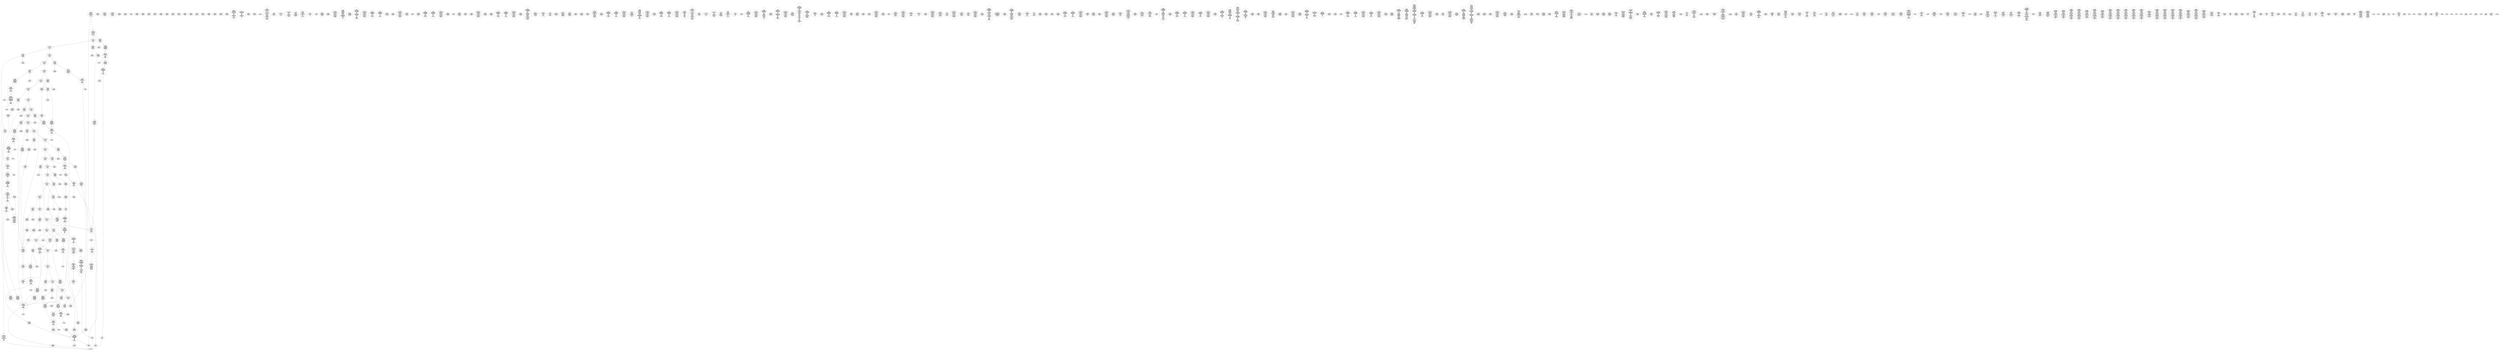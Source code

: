 /* Generated by GvGen v.1.0 (https://www.github.com/stricaud/gvgen) */

digraph G {
compound=true;
   node1 [label="[anywhere]"];
   node2 [label="# 0x0
PUSHX Data
PUSHX Data
MSTORE
PUSHX LogicData
CALLDATASIZE
LT
PUSHX Data
JUMPI
"];
   node3 [label="# 0xd
PUSHX Data
CALLDATALOAD
PUSHX BitData
SHR
PUSHX LogicData
EQ
PUSHX Data
JUMPI
"];
   node4 [label="# 0x1e
PUSHX LogicData
EQ
PUSHX Data
JUMPI
"];
   node5 [label="# 0x29
PUSHX LogicData
EQ
PUSHX Data
JUMPI
"];
   node6 [label="# 0x34
PUSHX LogicData
EQ
PUSHX Data
JUMPI
"];
   node7 [label="# 0x3f
PUSHX LogicData
EQ
PUSHX Data
JUMPI
"];
   node8 [label="# 0x4a
PUSHX LogicData
EQ
PUSHX Data
JUMPI
"];
   node9 [label="# 0x55
PUSHX LogicData
EQ
PUSHX Data
JUMPI
"];
   node10 [label="# 0x60
PUSHX LogicData
EQ
PUSHX Data
JUMPI
"];
   node11 [label="# 0x6b
PUSHX LogicData
EQ
PUSHX Data
JUMPI
"];
   node12 [label="# 0x76
PUSHX LogicData
EQ
PUSHX Data
JUMPI
"];
   node13 [label="# 0x81
PUSHX LogicData
EQ
PUSHX Data
JUMPI
"];
   node14 [label="# 0x8c
PUSHX LogicData
EQ
PUSHX Data
JUMPI
"];
   node15 [label="# 0x97
PUSHX LogicData
EQ
PUSHX Data
JUMPI
"];
   node16 [label="# 0xa2
PUSHX LogicData
EQ
PUSHX Data
JUMPI
"];
   node17 [label="# 0xad
PUSHX LogicData
EQ
PUSHX Data
JUMPI
"];
   node18 [label="# 0xb8
PUSHX LogicData
EQ
PUSHX Data
JUMPI
"];
   node19 [label="# 0xc3
PUSHX LogicData
EQ
PUSHX Data
JUMPI
"];
   node20 [label="# 0xce
PUSHX LogicData
EQ
PUSHX Data
JUMPI
"];
   node21 [label="# 0xd9
PUSHX LogicData
EQ
PUSHX Data
JUMPI
"];
   node22 [label="# 0xe4
PUSHX LogicData
EQ
PUSHX Data
JUMPI
"];
   node23 [label="# 0xef
PUSHX LogicData
EQ
PUSHX Data
JUMPI
"];
   node24 [label="# 0xfa
PUSHX LogicData
EQ
PUSHX Data
JUMPI
"];
   node25 [label="# 0x105
PUSHX LogicData
EQ
PUSHX Data
JUMPI
"];
   node26 [label="# 0x110
PUSHX LogicData
EQ
PUSHX Data
JUMPI
"];
   node27 [label="# 0x11b
PUSHX LogicData
EQ
PUSHX Data
JUMPI
"];
   node28 [label="# 0x126
PUSHX LogicData
EQ
PUSHX Data
JUMPI
"];
   node29 [label="# 0x131
PUSHX LogicData
EQ
PUSHX Data
JUMPI
"];
   node30 [label="# 0x13c
PUSHX LogicData
EQ
PUSHX Data
JUMPI
"];
   node31 [label="# 0x147
PUSHX LogicData
EQ
PUSHX Data
JUMPI
"];
   node32 [label="# 0x152
JUMPDEST
PUSHX Data
REVERT
"];
   node33 [label="# 0x157
JUMPDEST
CALLVALUE
ISZERO
PUSHX Data
JUMPI
"];
   node34 [label="# 0x15f
PUSHX Data
REVERT
"];
   node35 [label="# 0x163
JUMPDEST
PUSHX Data
PUSHX Data
CALLDATASIZE
PUSHX Data
PUSHX Data
JUMP
"];
   node36 [label="# 0x172
JUMPDEST
PUSHX Data
JUMP
"];
   node37 [label="# 0x177
JUMPDEST
PUSHX MemData
MLOAD
PUSHX Data
PUSHX Data
JUMP
"];
   node38 [label="# 0x184
JUMPDEST
PUSHX MemData
MLOAD
SUB
RETURN
"];
   node39 [label="# 0x18d
JUMPDEST
CALLVALUE
ISZERO
PUSHX Data
JUMPI
"];
   node40 [label="# 0x195
PUSHX Data
REVERT
"];
   node41 [label="# 0x199
JUMPDEST
PUSHX Data
PUSHX Data
JUMP
"];
   node42 [label="# 0x1a2
JUMPDEST
PUSHX MemData
MLOAD
PUSHX Data
PUSHX Data
JUMP
"];
   node43 [label="# 0x1af
JUMPDEST
CALLVALUE
ISZERO
PUSHX Data
JUMPI
"];
   node44 [label="# 0x1b7
PUSHX Data
REVERT
"];
   node45 [label="# 0x1bb
JUMPDEST
PUSHX Data
PUSHX Data
CALLDATASIZE
PUSHX Data
PUSHX Data
JUMP
"];
   node46 [label="# 0x1ca
JUMPDEST
PUSHX Data
JUMP
"];
   node47 [label="# 0x1cf
JUMPDEST
PUSHX MemData
MLOAD
PUSHX Data
PUSHX Data
JUMP
"];
   node48 [label="# 0x1dc
JUMPDEST
CALLVALUE
ISZERO
PUSHX Data
JUMPI
"];
   node49 [label="# 0x1e4
PUSHX Data
REVERT
"];
   node50 [label="# 0x1e8
JUMPDEST
PUSHX Data
PUSHX Data
CALLDATASIZE
PUSHX Data
PUSHX Data
JUMP
"];
   node51 [label="# 0x1f7
JUMPDEST
PUSHX Data
JUMP
"];
   node52 [label="# 0x1fc
JUMPDEST
STOP
"];
   node53 [label="# 0x1fe
JUMPDEST
CALLVALUE
ISZERO
PUSHX Data
JUMPI
"];
   node54 [label="# 0x206
PUSHX Data
REVERT
"];
   node55 [label="# 0x20a
JUMPDEST
PUSHX Data
PUSHX Data
CALLDATASIZE
PUSHX Data
PUSHX Data
JUMP
"];
   node56 [label="# 0x219
JUMPDEST
PUSHX Data
JUMP
"];
   node57 [label="# 0x21e
JUMPDEST
CALLVALUE
ISZERO
PUSHX Data
JUMPI
"];
   node58 [label="# 0x226
PUSHX Data
REVERT
"];
   node59 [label="# 0x22a
JUMPDEST
PUSHX Data
PUSHX Data
JUMP
"];
   node60 [label="# 0x233
JUMPDEST
PUSHX MemData
MLOAD
PUSHX Data
PUSHX Data
JUMP
"];
   node61 [label="# 0x240
JUMPDEST
CALLVALUE
ISZERO
PUSHX Data
JUMPI
"];
   node62 [label="# 0x248
PUSHX Data
REVERT
"];
   node63 [label="# 0x24c
JUMPDEST
PUSHX Data
PUSHX Data
CALLDATASIZE
PUSHX Data
PUSHX Data
JUMP
"];
   node64 [label="# 0x25b
JUMPDEST
PUSHX Data
JUMP
"];
   node65 [label="# 0x260
JUMPDEST
CALLVALUE
ISZERO
PUSHX Data
JUMPI
"];
   node66 [label="# 0x268
PUSHX Data
REVERT
"];
   node67 [label="# 0x26c
JUMPDEST
PUSHX Data
PUSHX Data
JUMP
"];
   node68 [label="# 0x275
JUMPDEST
CALLVALUE
ISZERO
PUSHX Data
JUMPI
"];
   node69 [label="# 0x27d
PUSHX Data
REVERT
"];
   node70 [label="# 0x281
JUMPDEST
PUSHX Data
PUSHX Data
CALLDATASIZE
PUSHX Data
PUSHX Data
JUMP
"];
   node71 [label="# 0x290
JUMPDEST
PUSHX Data
JUMP
"];
   node72 [label="# 0x295
JUMPDEST
CALLVALUE
ISZERO
PUSHX Data
JUMPI
"];
   node73 [label="# 0x29d
PUSHX Data
REVERT
"];
   node74 [label="# 0x2a1
JUMPDEST
PUSHX Data
PUSHX Data
CALLDATASIZE
PUSHX Data
PUSHX Data
JUMP
"];
   node75 [label="# 0x2b0
JUMPDEST
PUSHX Data
JUMP
"];
   node76 [label="# 0x2b5
JUMPDEST
CALLVALUE
ISZERO
PUSHX Data
JUMPI
"];
   node77 [label="# 0x2bd
PUSHX Data
REVERT
"];
   node78 [label="# 0x2c1
JUMPDEST
PUSHX Data
PUSHX Data
CALLDATASIZE
PUSHX Data
PUSHX Data
JUMP
"];
   node79 [label="# 0x2d0
JUMPDEST
PUSHX Data
JUMP
"];
   node80 [label="# 0x2d5
JUMPDEST
CALLVALUE
ISZERO
PUSHX Data
JUMPI
"];
   node81 [label="# 0x2dd
PUSHX Data
REVERT
"];
   node82 [label="# 0x2e1
JUMPDEST
PUSHX Data
PUSHX Data
CALLDATASIZE
PUSHX Data
PUSHX Data
JUMP
"];
   node83 [label="# 0x2f0
JUMPDEST
PUSHX Data
JUMP
"];
   node84 [label="# 0x2f5
JUMPDEST
CALLVALUE
ISZERO
PUSHX Data
JUMPI
"];
   node85 [label="# 0x2fd
PUSHX Data
REVERT
"];
   node86 [label="# 0x301
JUMPDEST
PUSHX Data
PUSHX Data
JUMP
"];
   node87 [label="# 0x30a
JUMPDEST
CALLVALUE
ISZERO
PUSHX Data
JUMPI
"];
   node88 [label="# 0x312
PUSHX Data
REVERT
"];
   node89 [label="# 0x316
JUMPDEST
PUSHX Data
PUSHX Data
CALLDATASIZE
PUSHX Data
PUSHX Data
JUMP
"];
   node90 [label="# 0x325
JUMPDEST
PUSHX Data
JUMP
"];
   node91 [label="# 0x32a
JUMPDEST
CALLVALUE
ISZERO
PUSHX Data
JUMPI
"];
   node92 [label="# 0x332
PUSHX Data
REVERT
"];
   node93 [label="# 0x336
JUMPDEST
PUSHX Data
PUSHX Data
JUMP
"];
   node94 [label="# 0x33f
JUMPDEST
CALLVALUE
ISZERO
PUSHX Data
JUMPI
"];
   node95 [label="# 0x347
PUSHX Data
REVERT
"];
   node96 [label="# 0x34b
JUMPDEST
PUSHX Data
PUSHX Data
CALLDATASIZE
PUSHX Data
PUSHX Data
JUMP
"];
   node97 [label="# 0x35a
JUMPDEST
PUSHX Data
JUMP
"];
   node98 [label="# 0x35f
JUMPDEST
CALLVALUE
ISZERO
PUSHX Data
JUMPI
"];
   node99 [label="# 0x367
PUSHX Data
REVERT
"];
   node100 [label="# 0x36b
JUMPDEST
PUSHX Data
PUSHX Data
JUMP
"];
   node101 [label="# 0x374
JUMPDEST
CALLVALUE
ISZERO
PUSHX Data
JUMPI
"];
   node102 [label="# 0x37c
PUSHX Data
REVERT
"];
   node103 [label="# 0x380
JUMPDEST
PUSHX Data
PUSHX Data
JUMP
"];
   node104 [label="# 0x389
JUMPDEST
CALLVALUE
ISZERO
PUSHX Data
JUMPI
"];
   node105 [label="# 0x391
PUSHX Data
REVERT
"];
   node106 [label="# 0x395
JUMPDEST
PUSHX Data
PUSHX Data
JUMP
"];
   node107 [label="# 0x39e
JUMPDEST
CALLVALUE
ISZERO
PUSHX Data
JUMPI
"];
   node108 [label="# 0x3a6
PUSHX Data
REVERT
"];
   node109 [label="# 0x3aa
JUMPDEST
PUSHX Data
PUSHX Data
JUMP
"];
   node110 [label="# 0x3b3
JUMPDEST
CALLVALUE
ISZERO
PUSHX Data
JUMPI
"];
   node111 [label="# 0x3bb
PUSHX Data
REVERT
"];
   node112 [label="# 0x3bf
JUMPDEST
PUSHX Data
PUSHX Data
JUMP
"];
   node113 [label="# 0x3c8
JUMPDEST
CALLVALUE
ISZERO
PUSHX Data
JUMPI
"];
   node114 [label="# 0x3d0
PUSHX Data
REVERT
"];
   node115 [label="# 0x3d4
JUMPDEST
PUSHX Data
PUSHX Data
CALLDATASIZE
PUSHX Data
PUSHX Data
JUMP
"];
   node116 [label="# 0x3e3
JUMPDEST
PUSHX Data
JUMP
"];
   node117 [label="# 0x3e8
JUMPDEST
CALLVALUE
ISZERO
PUSHX Data
JUMPI
"];
   node118 [label="# 0x3f0
PUSHX Data
REVERT
"];
   node119 [label="# 0x3f4
JUMPDEST
PUSHX Data
PUSHX Data
CALLDATASIZE
PUSHX Data
PUSHX Data
JUMP
"];
   node120 [label="# 0x403
JUMPDEST
PUSHX Data
JUMP
"];
   node121 [label="# 0x408
JUMPDEST
CALLVALUE
ISZERO
PUSHX Data
JUMPI
"];
   node122 [label="# 0x410
PUSHX Data
REVERT
"];
   node123 [label="# 0x414
JUMPDEST
PUSHX Data
PUSHX Data
CALLDATASIZE
PUSHX Data
PUSHX Data
JUMP
"];
   node124 [label="# 0x423
JUMPDEST
PUSHX Data
JUMP
"];
   node125 [label="# 0x428
JUMPDEST
PUSHX Data
PUSHX Data
CALLDATASIZE
PUSHX Data
PUSHX Data
JUMP
"];
   node126 [label="# 0x436
JUMPDEST
PUSHX Data
JUMP
"];
   node127 [label="# 0x43b
JUMPDEST
CALLVALUE
ISZERO
PUSHX Data
JUMPI
"];
   node128 [label="# 0x443
PUSHX Data
REVERT
"];
   node129 [label="# 0x447
JUMPDEST
PUSHX Data
PUSHX Data
CALLDATASIZE
PUSHX Data
PUSHX Data
JUMP
"];
   node130 [label="# 0x456
JUMPDEST
PUSHX Data
JUMP
"];
   node131 [label="# 0x45b
JUMPDEST
CALLVALUE
ISZERO
PUSHX Data
JUMPI
"];
   node132 [label="# 0x463
PUSHX Data
REVERT
"];
   node133 [label="# 0x467
JUMPDEST
PUSHX Data
PUSHX Data
CALLDATASIZE
PUSHX Data
PUSHX Data
JUMP
"];
   node134 [label="# 0x476
JUMPDEST
PUSHX Data
JUMP
"];
   node135 [label="# 0x47b
JUMPDEST
CALLVALUE
ISZERO
PUSHX Data
JUMPI
"];
   node136 [label="# 0x483
PUSHX Data
REVERT
"];
   node137 [label="# 0x487
JUMPDEST
PUSHX Data
PUSHX Data
CALLDATASIZE
PUSHX Data
PUSHX Data
JUMP
"];
   node138 [label="# 0x496
JUMPDEST
PUSHX Data
JUMP
"];
   node139 [label="# 0x49b
JUMPDEST
CALLVALUE
ISZERO
PUSHX Data
JUMPI
"];
   node140 [label="# 0x4a3
PUSHX Data
REVERT
"];
   node141 [label="# 0x4a7
JUMPDEST
PUSHX Data
PUSHX Data
CALLDATASIZE
PUSHX Data
PUSHX Data
JUMP
"];
   node142 [label="# 0x4b6
JUMPDEST
PUSHX Data
JUMP
"];
   node143 [label="# 0x4bb
JUMPDEST
PUSHX Data
PUSHX ArithData
PUSHX BitData
PUSHX BitData
SHL
SUB
NOT
AND
PUSHX BitData
PUSHX BitData
SHL
EQ
PUSHX Data
JUMPI
"];
   node144 [label="# 0x4d7
PUSHX ArithData
PUSHX BitData
PUSHX BitData
SHL
SUB
NOT
AND
PUSHX BitData
PUSHX BitData
SHL
EQ
"];
   node145 [label="# 0x4ec
JUMPDEST
PUSHX Data
JUMPI
"];
   node146 [label="# 0x4f2
PUSHX Data
PUSHX Data
JUMP
"];
   node147 [label="# 0x4fb
JUMPDEST
"];
   node148 [label="# 0x4fe
JUMPDEST
JUMP
"];
   node149 [label="# 0x503
JUMPDEST
PUSHX Data
PUSHX StorData
SLOAD
PUSHX Data
PUSHX Data
JUMP
"];
   node150 [label="# 0x512
JUMPDEST
PUSHX ArithData
ADD
PUSHX ArithData
DIV
MUL
PUSHX ArithData
ADD
PUSHX MemData
MLOAD
ADD
PUSHX Data
MSTORE
MSTORE
PUSHX ArithData
ADD
SLOAD
PUSHX Data
PUSHX Data
JUMP
"];
   node151 [label="# 0x53e
JUMPDEST
ISZERO
PUSHX Data
JUMPI
"];
   node152 [label="# 0x545
PUSHX LogicData
LT
PUSHX Data
JUMPI
"];
   node153 [label="# 0x54d
PUSHX ArithData
SLOAD
DIV
MUL
MSTORE
PUSHX ArithData
ADD
PUSHX Data
JUMP
"];
   node154 [label="# 0x560
JUMPDEST
ADD
PUSHX Data
MSTORE
PUSHX Data
PUSHX Data
SHA3
"];
   node155 [label="# 0x56e
JUMPDEST
SLOAD
MSTORE
PUSHX ArithData
ADD
PUSHX ArithData
ADD
GT
PUSHX Data
JUMPI
"];
   node156 [label="# 0x582
SUB
PUSHX BitData
AND
ADD
"];
   node157 [label="# 0x58b
JUMPDEST
JUMP
"];
   node158 [label="# 0x595
JUMPDEST
PUSHX Data
PUSHX Data
PUSHX Data
JUMP
"];
   node159 [label="# 0x5a0
JUMPDEST
PUSHX Data
JUMPI
"];
   node160 [label="# 0x5a5
PUSHX MemData
MLOAD
PUSHX BitData
PUSHX BitData
SHL
MSTORE
PUSHX ArithData
ADD
PUSHX Data
PUSHX Data
JUMP
"];
   node161 [label="# 0x5bc
JUMPDEST
PUSHX MemData
MLOAD
SUB
REVERT
"];
   node162 [label="# 0x5c5
JUMPDEST
PUSHX Data
MSTORE
PUSHX Data
PUSHX Data
MSTORE
PUSHX Data
SHA3
SLOAD
PUSHX ArithData
PUSHX BitData
PUSHX BitData
SHL
SUB
AND
JUMP
"];
   node163 [label="# 0x5e1
JUMPDEST
PUSHX Data
PUSHX Data
PUSHX Data
JUMP
"];
   node164 [label="# 0x5ec
JUMPDEST
PUSHX ArithData
PUSHX BitData
PUSHX BitData
SHL
SUB
AND
PUSHX ArithData
PUSHX BitData
PUSHX BitData
SHL
SUB
AND
EQ
ISZERO
PUSHX Data
JUMPI
"];
   node165 [label="# 0x609
PUSHX MemData
MLOAD
PUSHX BitData
PUSHX BitData
SHL
MSTORE
PUSHX ArithData
ADD
PUSHX Data
PUSHX Data
JUMP
"];
   node166 [label="# 0x620
JUMPDEST
PUSHX ArithData
PUSHX BitData
PUSHX BitData
SHL
SUB
AND
PUSHX Data
PUSHX Data
JUMP
"];
   node167 [label="# 0x632
JUMPDEST
PUSHX ArithData
PUSHX BitData
PUSHX BitData
SHL
SUB
AND
EQ
PUSHX Data
JUMPI
"];
   node168 [label="# 0x642
PUSHX Data
PUSHX Data
PUSHX Data
JUMP
"];
   node169 [label="# 0x64e
JUMPDEST
PUSHX Data
JUMPI
"];
   node170 [label="# 0x653
PUSHX MemData
MLOAD
PUSHX BitData
PUSHX BitData
SHL
MSTORE
PUSHX ArithData
ADD
PUSHX Data
PUSHX Data
JUMP
"];
   node171 [label="# 0x66a
JUMPDEST
PUSHX Data
PUSHX Data
JUMP
"];
   node172 [label="# 0x674
JUMPDEST
JUMP
"];
   node173 [label="# 0x679
JUMPDEST
PUSHX Data
PUSHX Data
JUMP
"];
   node174 [label="# 0x681
JUMPDEST
PUSHX ArithData
PUSHX BitData
PUSHX BitData
SHL
SUB
AND
PUSHX Data
PUSHX Data
JUMP
"];
   node175 [label="# 0x692
JUMPDEST
PUSHX ArithData
PUSHX BitData
PUSHX BitData
SHL
SUB
AND
EQ
PUSHX Data
JUMPI
"];
   node176 [label="# 0x6a1
PUSHX MemData
MLOAD
PUSHX BitData
PUSHX BitData
SHL
MSTORE
PUSHX ArithData
ADD
PUSHX Data
PUSHX Data
JUMP
"];
   node177 [label="# 0x6b8
JUMPDEST
PUSHX Data
PUSHX Data
JUMP
"];
   node178 [label="# 0x6c2
JUMPDEST
JUMP
"];
   node179 [label="# 0x6c6
JUMPDEST
PUSHX StorData
SLOAD
JUMP
"];
   node180 [label="# 0x6cc
JUMPDEST
PUSHX Data
PUSHX Data
PUSHX Data
JUMP
"];
   node181 [label="# 0x6d7
JUMPDEST
PUSHX Data
JUMP
"];
   node182 [label="# 0x6dd
JUMPDEST
PUSHX Data
JUMPI
"];
   node183 [label="# 0x6e2
PUSHX MemData
MLOAD
PUSHX BitData
PUSHX BitData
SHL
MSTORE
PUSHX ArithData
ADD
PUSHX Data
PUSHX Data
JUMP
"];
   node184 [label="# 0x6f9
JUMPDEST
PUSHX Data
PUSHX Data
JUMP
"];
   node185 [label="# 0x704
JUMPDEST
PUSHX StorData
SLOAD
JUMP
"];
   node186 [label="# 0x70a
JUMPDEST
PUSHX Data
PUSHX Data
JUMP
"];
   node187 [label="# 0x712
JUMPDEST
PUSHX ArithData
PUSHX BitData
PUSHX BitData
SHL
SUB
AND
PUSHX Data
PUSHX Data
JUMP
"];
   node188 [label="# 0x723
JUMPDEST
PUSHX ArithData
PUSHX BitData
PUSHX BitData
SHL
SUB
AND
EQ
PUSHX Data
JUMPI
"];
   node189 [label="# 0x732
PUSHX MemData
MLOAD
PUSHX BitData
PUSHX BitData
SHL
MSTORE
PUSHX ArithData
ADD
PUSHX Data
PUSHX Data
JUMP
"];
   node190 [label="# 0x749
JUMPDEST
PUSHX Data
PUSHX Data
JUMP
"];
   node191 [label="# 0x751
JUMPDEST
PUSHX ArithData
PUSHX BitData
PUSHX BitData
SHL
SUB
AND
PUSHX MemData
MLOAD
PUSHX Data
PUSHX Data
CODECOPY
MLOAD
MSTORE
PUSHX StorData
SLOAD
PUSHX Data
PUSHX Data
PUSHX Data
JUMP
"];
   node192 [label="# 0x778
JUMPDEST
PUSHX MemData
MLOAD
PUSHX Data
PUSHX Data
JUMP
"];
   node193 [label="# 0x787
JUMPDEST
PUSHX MemData
MLOAD
SUB
LOGX
PUSHX Data
"];
   node194 [label="# 0x792
JUMPDEST
LT
ISZERO
PUSHX Data
JUMPI
"];
   node195 [label="# 0x79b
PUSHX Data
PUSHX Data
PUSHX Data
JUMP
"];
   node196 [label="# 0x7a5
JUMPDEST
PUSHX StorData
SLOAD
PUSHX Data
PUSHX Data
PUSHX Data
JUMP
"];
   node197 [label="# 0x7b5
JUMPDEST
SSTORE
PUSHX Data
PUSHX Data
PUSHX Data
JUMP
"];
   node198 [label="# 0x7c4
JUMPDEST
PUSHX Data
JUMP
"];
   node199 [label="# 0x7c9
JUMPDEST
PUSHX Data
PUSHX Data
JUMP
"];
   node200 [label="# 0x7d3
JUMPDEST
PUSHX Data
JUMP
"];
   node201 [label="# 0x7db
JUMPDEST
PUSHX Data
PUSHX MemData
MLOAD
PUSHX ArithData
ADD
PUSHX Data
MSTORE
PUSHX Data
MSTORE
PUSHX Data
JUMP
"];
   node202 [label="# 0x7f6
JUMPDEST
PUSHX Data
PUSHX Data
JUMP
"];
   node203 [label="# 0x7fe
JUMPDEST
PUSHX ArithData
PUSHX BitData
PUSHX BitData
SHL
SUB
AND
PUSHX Data
PUSHX Data
JUMP
"];
   node204 [label="# 0x80f
JUMPDEST
PUSHX ArithData
PUSHX BitData
PUSHX BitData
SHL
SUB
AND
EQ
PUSHX Data
JUMPI
"];
   node205 [label="# 0x81e
PUSHX MemData
MLOAD
PUSHX BitData
PUSHX BitData
SHL
MSTORE
PUSHX ArithData
ADD
PUSHX Data
PUSHX Data
JUMP
"];
   node206 [label="# 0x835
JUMPDEST
MLOAD
PUSHX Data
PUSHX Data
PUSHX ArithData
ADD
PUSHX Data
JUMP
"];
   node207 [label="# 0x848
JUMPDEST
PUSHX Data
MSTORE
PUSHX Data
PUSHX Data
MSTORE
PUSHX Data
SHA3
SLOAD
PUSHX ArithData
PUSHX BitData
PUSHX BitData
SHL
SUB
AND
PUSHX Data
JUMPI
"];
   node208 [label="# 0x866
PUSHX MemData
MLOAD
PUSHX BitData
PUSHX BitData
SHL
MSTORE
PUSHX ArithData
ADD
PUSHX Data
PUSHX Data
JUMP
"];
   node209 [label="# 0x87d
JUMPDEST
PUSHX StorData
SLOAD
JUMP
"];
   node210 [label="# 0x883
JUMPDEST
PUSHX Data
PUSHX Data
JUMP
"];
   node211 [label="# 0x88b
JUMPDEST
PUSHX ArithData
PUSHX BitData
PUSHX BitData
SHL
SUB
AND
PUSHX Data
PUSHX Data
JUMP
"];
   node212 [label="# 0x89c
JUMPDEST
PUSHX ArithData
PUSHX BitData
PUSHX BitData
SHL
SUB
AND
EQ
PUSHX Data
JUMPI
"];
   node213 [label="# 0x8ab
PUSHX MemData
MLOAD
PUSHX BitData
PUSHX BitData
SHL
MSTORE
PUSHX ArithData
ADD
PUSHX Data
PUSHX Data
JUMP
"];
   node214 [label="# 0x8c2
JUMPDEST
PUSHX StorData
SLOAD
PUSHX BitData
NOT
AND
ISZERO
ISZERO
OR
SSTORE
JUMP
"];
   node215 [label="# 0x8d5
JUMPDEST
PUSHX StorData
SLOAD
PUSHX Data
PUSHX Data
JUMP
"];
   node216 [label="# 0x8e2
JUMPDEST
PUSHX ArithData
ADD
PUSHX ArithData
DIV
MUL
PUSHX ArithData
ADD
PUSHX MemData
MLOAD
ADD
PUSHX Data
MSTORE
MSTORE
PUSHX ArithData
ADD
SLOAD
PUSHX Data
PUSHX Data
JUMP
"];
   node217 [label="# 0x90e
JUMPDEST
ISZERO
PUSHX Data
JUMPI
"];
   node218 [label="# 0x915
PUSHX LogicData
LT
PUSHX Data
JUMPI
"];
   node219 [label="# 0x91d
PUSHX ArithData
SLOAD
DIV
MUL
MSTORE
PUSHX ArithData
ADD
PUSHX Data
JUMP
"];
   node220 [label="# 0x930
JUMPDEST
ADD
PUSHX Data
MSTORE
PUSHX Data
PUSHX Data
SHA3
"];
   node221 [label="# 0x93e
JUMPDEST
SLOAD
MSTORE
PUSHX ArithData
ADD
PUSHX ArithData
ADD
GT
PUSHX Data
JUMPI
"];
   node222 [label="# 0x952
SUB
PUSHX BitData
AND
ADD
"];
   node223 [label="# 0x95b
JUMPDEST
JUMP
"];
   node224 [label="# 0x963
JUMPDEST
PUSHX Data
PUSHX ArithData
PUSHX BitData
PUSHX BitData
SHL
SUB
AND
PUSHX Data
JUMPI
"];
   node225 [label="# 0x974
PUSHX MemData
MLOAD
PUSHX BitData
PUSHX BitData
SHL
MSTORE
PUSHX ArithData
ADD
PUSHX Data
PUSHX Data
JUMP
"];
   node226 [label="# 0x98b
JUMPDEST
PUSHX ArithData
PUSHX BitData
PUSHX BitData
SHL
SUB
AND
PUSHX Data
MSTORE
PUSHX Data
PUSHX Data
MSTORE
PUSHX Data
SHA3
SLOAD
JUMP
"];
   node227 [label="# 0x9a7
JUMPDEST
PUSHX Data
PUSHX Data
JUMP
"];
   node228 [label="# 0x9af
JUMPDEST
PUSHX ArithData
PUSHX BitData
PUSHX BitData
SHL
SUB
AND
PUSHX Data
PUSHX Data
JUMP
"];
   node229 [label="# 0x9c0
JUMPDEST
PUSHX ArithData
PUSHX BitData
PUSHX BitData
SHL
SUB
AND
EQ
PUSHX Data
JUMPI
"];
   node230 [label="# 0x9cf
PUSHX MemData
MLOAD
PUSHX BitData
PUSHX BitData
SHL
MSTORE
PUSHX ArithData
ADD
PUSHX Data
PUSHX Data
JUMP
"];
   node231 [label="# 0x9e6
JUMPDEST
PUSHX Data
PUSHX Data
PUSHX Data
JUMP
"];
   node232 [label="# 0x9f0
JUMPDEST
JUMP
"];
   node233 [label="# 0x9f2
JUMPDEST
PUSHX StorData
SLOAD
PUSHX ArithData
PUSHX BitData
PUSHX BitData
SHL
SUB
AND
JUMP
"];
   node234 [label="# 0xa01
JUMPDEST
PUSHX Data
PUSHX StorData
SLOAD
PUSHX Data
PUSHX Data
JUMP
"];
   node235 [label="# 0xa10
JUMPDEST
PUSHX StorData
SLOAD
JUMP
"];
   node236 [label="# 0xa16
JUMPDEST
PUSHX StorData
SLOAD
JUMP
"];
   node237 [label="# 0xa1c
JUMPDEST
PUSHX Data
PUSHX Data
JUMP
"];
   node238 [label="# 0xa24
JUMPDEST
PUSHX ArithData
PUSHX BitData
PUSHX BitData
SHL
SUB
AND
PUSHX ArithData
PUSHX BitData
PUSHX BitData
SHL
SUB
AND
EQ
ISZERO
PUSHX Data
JUMPI
"];
   node239 [label="# 0xa3e
PUSHX MemData
MLOAD
PUSHX BitData
PUSHX BitData
SHL
MSTORE
PUSHX ArithData
ADD
PUSHX Data
PUSHX Data
JUMP
"];
   node240 [label="# 0xa55
JUMPDEST
PUSHX Data
PUSHX Data
PUSHX Data
PUSHX Data
JUMP
"];
   node241 [label="# 0xa62
JUMPDEST
PUSHX ArithData
PUSHX BitData
PUSHX BitData
SHL
SUB
AND
MSTORE
PUSHX ArithData
ADD
MSTORE
PUSHX ArithData
ADD
PUSHX Data
SHA3
AND
MSTORE
MSTORE
SHA3
SLOAD
PUSHX BitData
NOT
AND
ISZERO
ISZERO
OR
SSTORE
PUSHX Data
PUSHX Data
JUMP
"];
   node242 [label="# 0xaa6
JUMPDEST
PUSHX ArithData
PUSHX BitData
PUSHX BitData
SHL
SUB
AND
PUSHX Data
PUSHX MemData
MLOAD
PUSHX Data
PUSHX Data
JUMP
"];
   node243 [label="# 0xade
JUMPDEST
PUSHX MemData
MLOAD
SUB
LOGX
JUMP
"];
   node244 [label="# 0xaea
JUMPDEST
PUSHX Data
PUSHX Data
JUMP
"];
   node245 [label="# 0xaf2
JUMPDEST
PUSHX ArithData
PUSHX BitData
PUSHX BitData
SHL
SUB
AND
PUSHX Data
PUSHX Data
JUMP
"];
   node246 [label="# 0xb03
JUMPDEST
PUSHX ArithData
PUSHX BitData
PUSHX BitData
SHL
SUB
AND
EQ
PUSHX Data
JUMPI
"];
   node247 [label="# 0xb12
PUSHX MemData
MLOAD
PUSHX BitData
PUSHX BitData
SHL
MSTORE
PUSHX ArithData
ADD
PUSHX Data
PUSHX Data
JUMP
"];
   node248 [label="# 0xb29
JUMPDEST
PUSHX Data
SSTORE
JUMP
"];
   node249 [label="# 0xb2e
JUMPDEST
PUSHX Data
PUSHX Data
PUSHX Data
JUMP
"];
   node250 [label="# 0xb39
JUMPDEST
PUSHX Data
JUMP
"];
   node251 [label="# 0xb3f
JUMPDEST
PUSHX Data
JUMPI
"];
   node252 [label="# 0xb44
PUSHX MemData
MLOAD
PUSHX BitData
PUSHX BitData
SHL
MSTORE
PUSHX ArithData
ADD
PUSHX Data
PUSHX Data
JUMP
"];
   node253 [label="# 0xb5b
JUMPDEST
PUSHX Data
PUSHX Data
JUMP
"];
   node254 [label="# 0xb67
JUMPDEST
JUMP
"];
   node255 [label="# 0xb6d
JUMPDEST
PUSHX StorData
SLOAD
PUSHX BitData
AND
PUSHX Data
JUMPI
"];
   node256 [label="# 0xb78
PUSHX MemData
MLOAD
PUSHX BitData
PUSHX BitData
SHL
MSTORE
PUSHX ArithData
ADD
PUSHX Data
PUSHX Data
JUMP
"];
   node257 [label="# 0xb8f
JUMPDEST
PUSHX LogicData
GT
ISZERO
PUSHX Data
JUMPI
"];
   node258 [label="# 0xb9a
PUSHX StorData
SLOAD
GT
ISZERO
"];
   node259 [label="# 0xba1
JUMPDEST
PUSHX Data
JUMPI
"];
   node260 [label="# 0xba6
PUSHX MemData
MLOAD
PUSHX BitData
PUSHX BitData
SHL
MSTORE
PUSHX ArithData
ADD
PUSHX Data
PUSHX Data
JUMP
"];
   node261 [label="# 0xbbd
JUMPDEST
PUSHX StorData
SLOAD
PUSHX StorData
SLOAD
PUSHX Data
PUSHX Data
JUMP
"];
   node262 [label="# 0xbce
JUMPDEST
GT
ISZERO
PUSHX Data
JUMPI
"];
   node263 [label="# 0xbd5
PUSHX MemData
MLOAD
PUSHX BitData
PUSHX BitData
SHL
MSTORE
PUSHX ArithData
ADD
PUSHX Data
PUSHX Data
JUMP
"];
   node264 [label="# 0xbec
JUMPDEST
PUSHX StorData
SLOAD
PUSHX Data
PUSHX Data
JUMP
"];
   node265 [label="# 0xbf9
JUMPDEST
CALLVALUE
EQ
PUSHX Data
JUMPI
"];
   node266 [label="# 0xc00
PUSHX MemData
MLOAD
PUSHX BitData
PUSHX BitData
SHL
MSTORE
PUSHX ArithData
ADD
PUSHX Data
PUSHX Data
JUMP
"];
   node267 [label="# 0xc17
JUMPDEST
PUSHX Data
PUSHX Data
JUMP
"];
   node268 [label="# 0xc1f
JUMPDEST
PUSHX ArithData
PUSHX BitData
PUSHX BitData
SHL
SUB
AND
PUSHX ArithData
CALLVALUE
ISZERO
MUL
PUSHX MemData
MLOAD
PUSHX Data
PUSHX MemData
MLOAD
SUB
CALL
ISZERO
ISZERO
PUSHX Data
JUMPI
"];
   node269 [label="# 0xc4e
RETURNDATASIZE
PUSHX Data
RETURNDATACOPY
RETURNDATASIZE
PUSHX Data
REVERT
"];
   node270 [label="# 0xc57
JUMPDEST
PUSHX Data
PUSHX Data
JUMP
"];
   node271 [label="# 0xc60
JUMPDEST
PUSHX ArithData
PUSHX BitData
PUSHX BitData
SHL
SUB
AND
PUSHX MemData
MLOAD
PUSHX Data
PUSHX Data
CODECOPY
MLOAD
MSTORE
PUSHX StorData
SLOAD
PUSHX Data
PUSHX Data
PUSHX Data
JUMP
"];
   node272 [label="# 0xc87
JUMPDEST
PUSHX MemData
MLOAD
PUSHX Data
PUSHX Data
JUMP
"];
   node273 [label="# 0xc96
JUMPDEST
PUSHX MemData
MLOAD
SUB
LOGX
PUSHX Data
"];
   node274 [label="# 0xca1
JUMPDEST
LT
ISZERO
PUSHX Data
JUMPI
"];
   node275 [label="# 0xcaa
PUSHX Data
PUSHX Data
PUSHX Data
JUMP
"];
   node276 [label="# 0xcb4
JUMPDEST
PUSHX Data
PUSHX Data
JUMP
"];
   node277 [label="# 0xcbe
JUMPDEST
PUSHX Data
JUMP
"];
   node278 [label="# 0xcc6
JUMPDEST
PUSHX Data
PUSHX Data
JUMP
"];
   node279 [label="# 0xcce
JUMPDEST
PUSHX ArithData
PUSHX BitData
PUSHX BitData
SHL
SUB
AND
PUSHX Data
PUSHX Data
JUMP
"];
   node280 [label="# 0xcdf
JUMPDEST
PUSHX ArithData
PUSHX BitData
PUSHX BitData
SHL
SUB
AND
EQ
PUSHX Data
JUMPI
"];
   node281 [label="# 0xcee
PUSHX MemData
MLOAD
PUSHX BitData
PUSHX BitData
SHL
MSTORE
PUSHX ArithData
ADD
PUSHX Data
PUSHX Data
JUMP
"];
   node282 [label="# 0xd05
JUMPDEST
PUSHX Data
SSTORE
JUMP
"];
   node283 [label="# 0xd0a
JUMPDEST
PUSHX Data
PUSHX Data
PUSHX Data
JUMP
"];
   node284 [label="# 0xd15
JUMPDEST
PUSHX Data
JUMPI
"];
   node285 [label="# 0xd1a
PUSHX MemData
MLOAD
PUSHX BitData
PUSHX BitData
SHL
MSTORE
PUSHX ArithData
ADD
PUSHX Data
PUSHX Data
JUMP
"];
   node286 [label="# 0xd31
JUMPDEST
PUSHX Data
PUSHX Data
PUSHX Data
JUMP
"];
   node287 [label="# 0xd3b
JUMPDEST
PUSHX LogicData
MLOAD
GT
PUSHX Data
JUMPI
"];
   node288 [label="# 0xd47
PUSHX MemData
MLOAD
PUSHX ArithData
ADD
PUSHX Data
MSTORE
PUSHX Data
MSTORE
PUSHX ArithData
ADD
PUSHX BitData
PUSHX BitData
SHL
MSTORE
PUSHX Data
JUMP
"];
   node289 [label="# 0xd69
JUMPDEST
PUSHX Data
PUSHX Data
JUMP
"];
   node290 [label="# 0xd73
JUMPDEST
PUSHX MemData
MLOAD
PUSHX ArithData
ADD
PUSHX Data
PUSHX Data
JUMP
"];
   node291 [label="# 0xd84
JUMPDEST
PUSHX MemData
MLOAD
PUSHX ArithData
SUB
SUB
MSTORE
PUSHX Data
MSTORE
"];
   node292 [label="# 0xd94
JUMPDEST
JUMP
"];
   node293 [label="# 0xd9b
JUMPDEST
PUSHX ArithData
PUSHX BitData
PUSHX BitData
SHL
SUB
AND
PUSHX Data
MSTORE
PUSHX Data
PUSHX Data
MSTORE
PUSHX Data
SHA3
AND
MSTORE
MSTORE
SHA3
SLOAD
PUSHX BitData
AND
JUMP
"];
   node294 [label="# 0xdc9
JUMPDEST
PUSHX Data
PUSHX Data
JUMP
"];
   node295 [label="# 0xdd1
JUMPDEST
PUSHX ArithData
PUSHX BitData
PUSHX BitData
SHL
SUB
AND
PUSHX Data
PUSHX Data
JUMP
"];
   node296 [label="# 0xde2
JUMPDEST
PUSHX ArithData
PUSHX BitData
PUSHX BitData
SHL
SUB
AND
EQ
PUSHX Data
JUMPI
"];
   node297 [label="# 0xdf1
PUSHX MemData
MLOAD
PUSHX BitData
PUSHX BitData
SHL
MSTORE
PUSHX ArithData
ADD
PUSHX Data
PUSHX Data
JUMP
"];
   node298 [label="# 0xe08
JUMPDEST
PUSHX ArithData
PUSHX BitData
PUSHX BitData
SHL
SUB
AND
PUSHX Data
JUMPI
"];
   node299 [label="# 0xe17
PUSHX MemData
MLOAD
PUSHX BitData
PUSHX BitData
SHL
MSTORE
PUSHX ArithData
ADD
PUSHX Data
PUSHX Data
JUMP
"];
   node300 [label="# 0xe2e
JUMPDEST
PUSHX Data
PUSHX Data
JUMP
"];
   node301 [label="# 0xe37
JUMPDEST
JUMP
"];
   node302 [label="# 0xe3a
JUMPDEST
PUSHX ArithData
PUSHX BitData
PUSHX BitData
SHL
SUB
NOT
AND
PUSHX BitData
PUSHX BitData
SHL
EQ
JUMP
"];
   node303 [label="# 0xe53
JUMPDEST
PUSHX Data
MSTORE
PUSHX Data
PUSHX Data
MSTORE
PUSHX Data
SHA3
SLOAD
PUSHX ArithData
PUSHX BitData
PUSHX BitData
SHL
SUB
AND
ISZERO
ISZERO
JUMP
"];
   node304 [label="# 0xe70
JUMPDEST
CALLER
JUMP
"];
   node305 [label="# 0xe74
JUMPDEST
PUSHX Data
MSTORE
PUSHX Data
PUSHX Data
MSTORE
PUSHX Data
SHA3
SLOAD
PUSHX ArithData
PUSHX BitData
PUSHX BitData
SHL
SUB
NOT
AND
PUSHX ArithData
PUSHX BitData
PUSHX BitData
SHL
SUB
AND
OR
SSTORE
PUSHX Data
PUSHX Data
JUMP
"];
   node306 [label="# 0xea9
JUMPDEST
PUSHX ArithData
PUSHX BitData
PUSHX BitData
SHL
SUB
AND
PUSHX Data
PUSHX MemData
MLOAD
PUSHX MemData
MLOAD
SUB
LOGX
JUMP
"];
   node307 [label="# 0xee2
JUMPDEST
PUSHX Data
PUSHX Data
JUMP
"];
   node308 [label="# 0xeeb
JUMPDEST
PUSHX Data
JUMPI
"];
   node309 [label="# 0xef0
PUSHX MemData
MLOAD
PUSHX BitData
PUSHX BitData
SHL
MSTORE
PUSHX ArithData
ADD
PUSHX Data
PUSHX Data
JUMP
"];
   node310 [label="# 0xf07
JUMPDEST
PUSHX Data
MSTORE
PUSHX Data
PUSHX ArithData
MSTORE
PUSHX Data
SHA3
MLOAD
PUSHX Data
ADD
PUSHX Data
JUMP
"];
   node311 [label="# 0xf26
JUMPDEST
PUSHX Data
PUSHX Data
PUSHX Data
JUMP
"];
   node312 [label="# 0xf31
JUMPDEST
PUSHX Data
JUMPI
"];
   node313 [label="# 0xf36
PUSHX MemData
MLOAD
PUSHX BitData
PUSHX BitData
SHL
MSTORE
PUSHX ArithData
ADD
PUSHX Data
PUSHX Data
JUMP
"];
   node314 [label="# 0xf4d
JUMPDEST
PUSHX Data
PUSHX Data
PUSHX Data
JUMP
"];
   node315 [label="# 0xf58
JUMPDEST
PUSHX ArithData
PUSHX BitData
PUSHX BitData
SHL
SUB
AND
PUSHX ArithData
PUSHX BitData
PUSHX BitData
SHL
SUB
AND
EQ
PUSHX Data
JUMPI
"];
   node316 [label="# 0xf75
PUSHX ArithData
PUSHX BitData
PUSHX BitData
SHL
SUB
AND
PUSHX Data
PUSHX Data
JUMP
"];
   node317 [label="# 0xf88
JUMPDEST
PUSHX ArithData
PUSHX BitData
PUSHX BitData
SHL
SUB
AND
EQ
"];
   node318 [label="# 0xf93
JUMPDEST
PUSHX Data
JUMPI
"];
   node319 [label="# 0xf99
PUSHX Data
PUSHX Data
JUMP
"];
   node320 [label="# 0xfa3
JUMPDEST
JUMP
"];
   node321 [label="# 0xfab
JUMPDEST
PUSHX ArithData
PUSHX BitData
PUSHX BitData
SHL
SUB
AND
PUSHX Data
PUSHX Data
JUMP
"];
   node322 [label="# 0xfbe
JUMPDEST
PUSHX ArithData
PUSHX BitData
PUSHX BitData
SHL
SUB
AND
EQ
PUSHX Data
JUMPI
"];
   node323 [label="# 0xfcd
PUSHX MemData
MLOAD
PUSHX BitData
PUSHX BitData
SHL
MSTORE
PUSHX ArithData
ADD
PUSHX Data
PUSHX Data
JUMP
"];
   node324 [label="# 0xfe4
JUMPDEST
PUSHX ArithData
PUSHX BitData
PUSHX BitData
SHL
SUB
AND
PUSHX Data
JUMPI
"];
   node325 [label="# 0xff3
PUSHX MemData
MLOAD
PUSHX BitData
PUSHX BitData
SHL
MSTORE
PUSHX ArithData
ADD
PUSHX Data
PUSHX Data
JUMP
"];
   node326 [label="# 0x100a
JUMPDEST
PUSHX Data
PUSHX Data
JUMP
"];
   node327 [label="# 0x1015
JUMPDEST
PUSHX Data
PUSHX Data
PUSHX Data
JUMP
"];
   node328 [label="# 0x1020
JUMPDEST
PUSHX ArithData
PUSHX BitData
PUSHX BitData
SHL
SUB
AND
PUSHX Data
MSTORE
PUSHX Data
PUSHX Data
MSTORE
PUSHX Data
SHA3
SLOAD
PUSHX Data
PUSHX Data
PUSHX Data
JUMP
"];
   node329 [label="# 0x1049
JUMPDEST
SSTORE
PUSHX ArithData
PUSHX BitData
PUSHX BitData
SHL
SUB
AND
PUSHX Data
MSTORE
PUSHX Data
PUSHX Data
MSTORE
PUSHX Data
SHA3
SLOAD
PUSHX Data
PUSHX Data
PUSHX Data
JUMP
"];
   node330 [label="# 0x1077
JUMPDEST
SSTORE
PUSHX Data
MSTORE
PUSHX Data
PUSHX Data
MSTORE
PUSHX MemData
SHA3
SLOAD
PUSHX ArithData
PUSHX BitData
PUSHX BitData
SHL
SUB
NOT
AND
PUSHX ArithData
PUSHX BitData
PUSHX BitData
SHL
SUB
AND
OR
SSTORE
MLOAD
AND
PUSHX MemData
MLOAD
PUSHX Data
PUSHX Data
CODECOPY
MLOAD
MSTORE
LOGX
JUMP
"];
   node331 [label="# 0x10c6
JUMPDEST
PUSHX ArithData
PUSHX BitData
PUSHX BitData
SHL
SUB
AND
PUSHX Data
JUMPI
"];
   node332 [label="# 0x10d5
PUSHX MemData
MLOAD
PUSHX BitData
PUSHX BitData
SHL
MSTORE
PUSHX ArithData
ADD
PUSHX Data
PUSHX Data
JUMP
"];
   node333 [label="# 0x10ec
JUMPDEST
PUSHX Data
PUSHX Data
JUMP
"];
   node334 [label="# 0x10f5
JUMPDEST
ISZERO
PUSHX Data
JUMPI
"];
   node335 [label="# 0x10fb
PUSHX MemData
MLOAD
PUSHX BitData
PUSHX BitData
SHL
MSTORE
PUSHX ArithData
ADD
PUSHX Data
PUSHX Data
JUMP
"];
   node336 [label="# 0x1112
JUMPDEST
PUSHX Data
PUSHX Data
PUSHX Data
JUMP
"];
   node337 [label="# 0x111e
JUMPDEST
PUSHX ArithData
PUSHX BitData
PUSHX BitData
SHL
SUB
AND
PUSHX Data
MSTORE
PUSHX Data
PUSHX Data
MSTORE
PUSHX Data
SHA3
SLOAD
PUSHX Data
PUSHX Data
PUSHX Data
JUMP
"];
   node338 [label="# 0x1147
JUMPDEST
SSTORE
PUSHX Data
MSTORE
PUSHX Data
PUSHX Data
MSTORE
PUSHX MemData
SHA3
SLOAD
PUSHX ArithData
PUSHX BitData
PUSHX BitData
SHL
SUB
NOT
AND
PUSHX ArithData
PUSHX BitData
PUSHX BitData
SHL
SUB
AND
OR
SSTORE
MLOAD
PUSHX MemData
MLOAD
PUSHX Data
PUSHX Data
CODECOPY
MLOAD
MSTORE
LOGX
JUMP
"];
   node339 [label="# 0x1193
JUMPDEST
PUSHX StorData
SLOAD
PUSHX ArithData
PUSHX BitData
PUSHX BitData
SHL
SUB
AND
PUSHX ArithData
PUSHX BitData
PUSHX BitData
SHL
SUB
NOT
AND
OR
SSTORE
PUSHX MemData
MLOAD
AND
PUSHX Data
PUSHX Data
LOGX
JUMP
"];
   node340 [label="# 0x11e5
JUMPDEST
PUSHX Data
PUSHX Data
JUMP
"];
   node341 [label="# 0x11f0
JUMPDEST
PUSHX Data
PUSHX Data
JUMP
"];
   node342 [label="# 0x11fc
JUMPDEST
PUSHX Data
JUMPI
"];
   node343 [label="# 0x1201
PUSHX MemData
MLOAD
PUSHX BitData
PUSHX BitData
SHL
MSTORE
PUSHX ArithData
ADD
PUSHX Data
PUSHX Data
JUMP
"];
   node344 [label="# 0x1218
JUMPDEST
PUSHX Data
PUSHX StorData
SLOAD
PUSHX Data
PUSHX Data
JUMP
"];
   node345 [label="# 0x1227
JUMPDEST
PUSHX Data
PUSHX Data
JUMPI
"];
   node346 [label="# 0x122f
PUSHX Data
MLOAD
ADD
MSTORE
PUSHX Data
MSTORE
PUSHX BitData
PUSHX BitData
SHL
PUSHX ArithData
ADD
MSTORE
PUSHX Data
JUMP
"];
   node347 [label="# 0x124c
JUMPDEST
PUSHX Data
"];
   node348 [label="# 0x1250
JUMPDEST
ISZERO
PUSHX Data
JUMPI
"];
   node349 [label="# 0x1257
PUSHX Data
PUSHX Data
JUMP
"];
   node350 [label="# 0x1260
JUMPDEST
PUSHX Data
PUSHX Data
PUSHX Data
JUMP
"];
   node351 [label="# 0x126f
JUMPDEST
PUSHX Data
JUMP
"];
   node352 [label="# 0x1276
JUMPDEST
PUSHX Data
PUSHX ArithData
PUSHX BitData
PUSHX BitData
SHL
SUB
GT
ISZERO
PUSHX Data
JUMPI
"];
   node353 [label="# 0x1289
PUSHX BitData
PUSHX BitData
SHL
PUSHX Data
MSTORE
PUSHX Data
PUSHX Data
MSTORE
PUSHX Data
PUSHX Data
REVERT
"];
   node354 [label="# 0x129e
JUMPDEST
PUSHX MemData
MLOAD
MSTORE
PUSHX ArithData
ADD
PUSHX BitData
NOT
AND
PUSHX ArithData
ADD
ADD
PUSHX Data
MSTORE
ISZERO
PUSHX Data
JUMPI
"];
   node355 [label="# 0x12bc
PUSHX ArithData
ADD
CALLDATASIZE
CALLDATACOPY
ADD
"];
   node356 [label="# 0x12c8
JUMPDEST
"];
   node357 [label="# 0x12cc
JUMPDEST
ISZERO
PUSHX Data
JUMPI
"];
   node358 [label="# 0x12d3
PUSHX Data
PUSHX Data
PUSHX Data
JUMP
"];
   node359 [label="# 0x12dd
JUMPDEST
PUSHX Data
PUSHX Data
PUSHX Data
JUMP
"];
   node360 [label="# 0x12ea
JUMPDEST
PUSHX Data
PUSHX Data
PUSHX Data
JUMP
"];
   node361 [label="# 0x12f5
JUMPDEST
PUSHX BitData
SHL
MLOAD
LT
PUSHX Data
JUMPI
"];
   node362 [label="# 0x1303
PUSHX BitData
PUSHX BitData
SHL
PUSHX Data
MSTORE
PUSHX Data
PUSHX Data
MSTORE
PUSHX Data
PUSHX Data
REVERT
"];
   node363 [label="# 0x1318
JUMPDEST
PUSHX ArithData
ADD
ADD
PUSHX ArithData
PUSHX BitData
PUSHX BitData
SHL
SUB
NOT
AND
PUSHX BitData
BYTE
MSTORE8
PUSHX Data
PUSHX Data
PUSHX Data
JUMP
"];
   node364 [label="# 0x133a
JUMPDEST
PUSHX Data
JUMP
"];
   node365 [label="# 0x1341
JUMPDEST
PUSHX Data
PUSHX Data
PUSHX ArithData
PUSHX BitData
PUSHX BitData
SHL
SUB
AND
PUSHX Data
JUMP
"];
   node366 [label="# 0x1355
JUMPDEST
ISZERO
PUSHX Data
JUMPI
"];
   node367 [label="# 0x135b
PUSHX ArithData
PUSHX BitData
PUSHX BitData
SHL
SUB
AND
PUSHX Data
PUSHX Data
PUSHX Data
JUMP
"];
   node368 [label="# 0x1371
JUMPDEST
PUSHX MemData
MLOAD
PUSHX BitData
AND
PUSHX BitData
SHL
MSTORE
PUSHX ArithData
ADD
PUSHX Data
PUSHX Data
JUMP
"];
   node369 [label="# 0x1393
JUMPDEST
PUSHX Data
PUSHX MemData
MLOAD
SUB
PUSHX Data
EXTCODESIZE
ISZERO
ISZERO
PUSHX Data
JUMPI
"];
   node370 [label="# 0x13a9
PUSHX Data
REVERT
"];
   node371 [label="# 0x13ad
JUMPDEST
GAS
CALL
ISZERO
PUSHX Data
JUMPI
"];
   node372 [label="# 0x13bb
PUSHX MemData
MLOAD
PUSHX ArithData
RETURNDATASIZE
ADD
PUSHX BitData
NOT
AND
ADD
MSTORE
PUSHX Data
ADD
PUSHX Data
JUMP
"];
   node373 [label="# 0x13da
JUMPDEST
PUSHX Data
"];
   node374 [label="# 0x13dd
JUMPDEST
PUSHX Data
JUMPI
"];
   node375 [label="# 0x13e2
RETURNDATASIZE
ISZERO
PUSHX Data
JUMPI
"];
   node376 [label="# 0x13ea
PUSHX MemData
MLOAD
PUSHX BitData
NOT
PUSHX ArithData
RETURNDATASIZE
ADD
AND
ADD
PUSHX Data
MSTORE
RETURNDATASIZE
MSTORE
RETURNDATASIZE
PUSHX Data
PUSHX ArithData
ADD
RETURNDATACOPY
PUSHX Data
JUMP
"];
   node377 [label="# 0x140b
JUMPDEST
PUSHX Data
"];
   node378 [label="# 0x1410
JUMPDEST
MLOAD
PUSHX Data
JUMPI
"];
   node379 [label="# 0x1418
PUSHX MemData
MLOAD
PUSHX BitData
PUSHX BitData
SHL
MSTORE
PUSHX ArithData
ADD
PUSHX Data
PUSHX Data
JUMP
"];
   node380 [label="# 0x142f
JUMPDEST
MLOAD
PUSHX ArithData
ADD
REVERT
"];
   node381 [label="# 0x1437
JUMPDEST
PUSHX ArithData
PUSHX BitData
PUSHX BitData
SHL
SUB
NOT
AND
PUSHX BitData
PUSHX BitData
SHL
EQ
PUSHX Data
JUMP
"];
   node382 [label="# 0x1451
JUMPDEST
PUSHX Data
JUMP
"];
   node383 [label="# 0x145c
JUMPDEST
EXTCODESIZE
ISZERO
ISZERO
JUMP
"];
   node384 [label="# 0x1462
JUMPDEST
SLOAD
PUSHX Data
PUSHX Data
JUMP
"];
   node385 [label="# 0x146e
JUMPDEST
PUSHX Data
MSTORE
PUSHX Data
PUSHX Data
SHA3
PUSHX ArithData
ADD
PUSHX Data
DIV
ADD
PUSHX Data
JUMPI
"];
   node386 [label="# 0x1488
PUSHX Data
SSTORE
PUSHX Data
JUMP
"];
   node387 [label="# 0x1490
JUMPDEST
PUSHX LogicData
LT
PUSHX Data
JUMPI
"];
   node388 [label="# 0x1499
MLOAD
PUSHX BitData
NOT
AND
ADD
OR
SSTORE
PUSHX Data
JUMP
"];
   node389 [label="# 0x14a9
JUMPDEST
ADD
PUSHX ArithData
ADD
SSTORE
ISZERO
PUSHX Data
JUMPI
"];
   node390 [label="# 0x14b8
ADD
"];
   node391 [label="# 0x14bb
JUMPDEST
GT
ISZERO
PUSHX Data
JUMPI
"];
   node392 [label="# 0x14c4
MLOAD
SSTORE
PUSHX ArithData
ADD
PUSHX ArithData
ADD
PUSHX Data
JUMP
"];
   node393 [label="# 0x14d6
JUMPDEST
PUSHX Data
PUSHX Data
JUMP
"];
   node394 [label="# 0x14e2
JUMPDEST
JUMP
"];
   node395 [label="# 0x14e6
JUMPDEST
"];
   node396 [label="# 0x14e7
JUMPDEST
GT
ISZERO
PUSHX Data
JUMPI
"];
   node397 [label="# 0x14f0
PUSHX Data
SSTORE
PUSHX ArithData
ADD
PUSHX Data
JUMP
"];
   node398 [label="# 0x14fb
JUMPDEST
PUSHX Data
PUSHX ArithData
PUSHX BitData
PUSHX BitData
SHL
SUB
GT
ISZERO
PUSHX Data
JUMPI
"];
   node399 [label="# 0x150e
PUSHX Data
PUSHX Data
JUMP
"];
   node400 [label="# 0x1515
JUMPDEST
PUSHX MemData
MLOAD
PUSHX ArithData
ADD
PUSHX BitData
NOT
AND
ADD
PUSHX ArithData
ADD
GT
LT
OR
ISZERO
PUSHX Data
JUMPI
"];
   node401 [label="# 0x1532
PUSHX Data
PUSHX Data
JUMP
"];
   node402 [label="# 0x1539
JUMPDEST
PUSHX Data
MSTORE
MSTORE
ADD
LT
ISZERO
PUSHX Data
JUMPI
"];
   node403 [label="# 0x154d
PUSHX Data
REVERT
"];
   node404 [label="# 0x1551
JUMPDEST
PUSHX ArithData
ADD
CALLDATACOPY
PUSHX Data
PUSHX ArithData
ADD
ADD
MSTORE
JUMP
"];
   node405 [label="# 0x156a
JUMPDEST
CALLDATALOAD
PUSHX ArithData
PUSHX BitData
PUSHX BitData
SHL
SUB
AND
EQ
PUSHX Data
JUMPI
"];
   node406 [label="# 0x157d
PUSHX Data
REVERT
"];
   node407 [label="# 0x1581
JUMPDEST
CALLDATALOAD
ISZERO
ISZERO
EQ
PUSHX Data
JUMPI
"];
   node408 [label="# 0x158d
PUSHX Data
REVERT
"];
   node409 [label="# 0x1591
JUMPDEST
PUSHX Data
PUSHX ArithData
ADD
SLT
PUSHX Data
JUMPI
"];
   node410 [label="# 0x159e
REVERT
"];
   node411 [label="# 0x15a1
JUMPDEST
PUSHX Data
CALLDATALOAD
PUSHX ArithData
ADD
PUSHX Data
JUMP
"];
   node412 [label="# 0x15b0
JUMPDEST
PUSHX Data
PUSHX LogicData
SUB
SLT
ISZERO
PUSHX Data
JUMPI
"];
   node413 [label="# 0x15be
REVERT
"];
   node414 [label="# 0x15c1
JUMPDEST
PUSHX Data
PUSHX Data
JUMP
"];
   node415 [label="# 0x15ca
JUMPDEST
PUSHX Data
PUSHX LogicData
SUB
SLT
ISZERO
PUSHX Data
JUMPI
"];
   node416 [label="# 0x15d9
REVERT
"];
   node417 [label="# 0x15dc
JUMPDEST
PUSHX Data
PUSHX Data
JUMP
"];
   node418 [label="# 0x15e5
JUMPDEST
PUSHX Data
PUSHX ArithData
ADD
PUSHX Data
JUMP
"];
   node419 [label="# 0x15f3
JUMPDEST
JUMP
"];
   node420 [label="# 0x15fc
JUMPDEST
PUSHX Data
PUSHX Data
PUSHX LogicData
SUB
SLT
ISZERO
PUSHX Data
JUMPI
"];
   node421 [label="# 0x160d
REVERT
"];
   node422 [label="# 0x1610
JUMPDEST
PUSHX Data
PUSHX Data
JUMP
"];
   node423 [label="# 0x1619
JUMPDEST
PUSHX Data
PUSHX ArithData
ADD
PUSHX Data
JUMP
"];
   node424 [label="# 0x1627
JUMPDEST
PUSHX ArithData
ADD
CALLDATALOAD
JUMP
"];
   node425 [label="# 0x1637
JUMPDEST
PUSHX Data
PUSHX Data
PUSHX LogicData
SUB
SLT
ISZERO
PUSHX Data
JUMPI
"];
   node426 [label="# 0x1649
REVERT
"];
   node427 [label="# 0x164c
JUMPDEST
PUSHX Data
PUSHX Data
JUMP
"];
   node428 [label="# 0x1655
JUMPDEST
PUSHX Data
PUSHX ArithData
ADD
PUSHX Data
JUMP
"];
   node429 [label="# 0x1663
JUMPDEST
PUSHX ArithData
ADD
CALLDATALOAD
PUSHX ArithData
ADD
CALLDATALOAD
PUSHX ArithData
PUSHX BitData
PUSHX BitData
SHL
SUB
GT
ISZERO
PUSHX Data
JUMPI
"];
   node430 [label="# 0x1681
REVERT
"];
   node431 [label="# 0x1684
JUMPDEST
ADD
PUSHX ArithData
ADD
SGT
PUSHX Data
JUMPI
"];
   node432 [label="# 0x1691
REVERT
"];
   node433 [label="# 0x1694
JUMPDEST
PUSHX Data
CALLDATALOAD
PUSHX ArithData
ADD
PUSHX Data
JUMP
"];
   node434 [label="# 0x16a3
JUMPDEST
JUMP
"];
   node435 [label="# 0x16af
JUMPDEST
PUSHX Data
PUSHX LogicData
SUB
SLT
ISZERO
PUSHX Data
JUMPI
"];
   node436 [label="# 0x16be
REVERT
"];
   node437 [label="# 0x16c1
JUMPDEST
PUSHX Data
PUSHX Data
JUMP
"];
   node438 [label="# 0x16ca
JUMPDEST
PUSHX Data
PUSHX ArithData
ADD
PUSHX Data
JUMP
"];
   node439 [label="# 0x16d8
JUMPDEST
PUSHX Data
PUSHX LogicData
SUB
SLT
ISZERO
PUSHX Data
JUMPI
"];
   node440 [label="# 0x16e7
REVERT
"];
   node441 [label="# 0x16ea
JUMPDEST
PUSHX Data
PUSHX Data
JUMP
"];
   node442 [label="# 0x16f3
JUMPDEST
PUSHX ArithData
ADD
CALLDATALOAD
JUMP
"];
   node443 [label="# 0x1701
JUMPDEST
PUSHX Data
PUSHX LogicData
SUB
SLT
ISZERO
PUSHX Data
JUMPI
"];
   node444 [label="# 0x170f
REVERT
"];
   node445 [label="# 0x1712
JUMPDEST
PUSHX Data
PUSHX Data
JUMP
"];
   node446 [label="# 0x171b
JUMPDEST
PUSHX Data
PUSHX LogicData
SUB
SLT
ISZERO
PUSHX Data
JUMPI
"];
   node447 [label="# 0x1729
REVERT
"];
   node448 [label="# 0x172c
JUMPDEST
CALLDATALOAD
PUSHX Data
PUSHX Data
JUMP
"];
   node449 [label="# 0x1737
JUMPDEST
PUSHX Data
PUSHX LogicData
SUB
SLT
ISZERO
PUSHX Data
JUMPI
"];
   node450 [label="# 0x1745
REVERT
"];
   node451 [label="# 0x1748
JUMPDEST
MLOAD
PUSHX Data
PUSHX Data
JUMP
"];
   node452 [label="# 0x1753
JUMPDEST
PUSHX Data
PUSHX LogicData
SUB
SLT
ISZERO
PUSHX Data
JUMPI
"];
   node453 [label="# 0x1761
REVERT
"];
   node454 [label="# 0x1764
JUMPDEST
CALLDATALOAD
PUSHX ArithData
PUSHX BitData
PUSHX BitData
SHL
SUB
GT
ISZERO
PUSHX Data
JUMPI
"];
   node455 [label="# 0x1776
REVERT
"];
   node456 [label="# 0x1779
JUMPDEST
PUSHX Data
ADD
PUSHX Data
JUMP
"];
   node457 [label="# 0x1785
JUMPDEST
PUSHX Data
PUSHX LogicData
SUB
SLT
ISZERO
PUSHX Data
JUMPI
"];
   node458 [label="# 0x1793
REVERT
"];
   node459 [label="# 0x1796
JUMPDEST
CALLDATALOAD
JUMP
"];
   node460 [label="# 0x179d
JUMPDEST
PUSHX Data
PUSHX LogicData
SUB
SLT
ISZERO
PUSHX Data
JUMPI
"];
   node461 [label="# 0x17ac
REVERT
"];
   node462 [label="# 0x17af
JUMPDEST
CALLDATALOAD
PUSHX ArithData
ADD
CALLDATALOAD
PUSHX ArithData
PUSHX BitData
PUSHX BitData
SHL
SUB
GT
ISZERO
PUSHX Data
JUMPI
"];
   node463 [label="# 0x17c8
REVERT
"];
   node464 [label="# 0x17cb
JUMPDEST
PUSHX Data
ADD
PUSHX Data
JUMP
"];
   node465 [label="# 0x17d7
JUMPDEST
JUMP
"];
   node466 [label="# 0x17e1
JUMPDEST
PUSHX Data
MLOAD
MSTORE
PUSHX Data
PUSHX ArithData
ADD
PUSHX ArithData
ADD
PUSHX Data
JUMP
"];
   node467 [label="# 0x17f9
JUMPDEST
PUSHX ArithData
ADD
PUSHX BitData
NOT
AND
ADD
PUSHX ArithData
ADD
JUMP
"];
   node468 [label="# 0x180d
JUMPDEST
PUSHX Data
MLOAD
PUSHX Data
PUSHX ArithData
ADD
PUSHX Data
JUMP
"];
   node469 [label="# 0x181f
JUMPDEST
MLOAD
ADD
PUSHX Data
PUSHX ArithData
ADD
PUSHX Data
JUMP
"];
   node470 [label="# 0x1833
JUMPDEST
PUSHX BitData
PUSHX BitData
SHL
ADD
MSTORE
PUSHX ArithData
ADD
JUMP
"];
   node471 [label="# 0x184c
JUMPDEST
PUSHX ArithData
PUSHX BitData
PUSHX BitData
SHL
SUB
AND
MSTORE
PUSHX ArithData
ADD
JUMP
"];
   node472 [label="# 0x1860
JUMPDEST
PUSHX ArithData
PUSHX BitData
PUSHX BitData
SHL
SUB
AND
MSTORE
AND
PUSHX ArithData
ADD
MSTORE
PUSHX ArithData
ADD
MSTORE
PUSHX ArithData
PUSHX ArithData
ADD
MSTORE
PUSHX Data
PUSHX Data
ADD
PUSHX Data
JUMP
"];
   node473 [label="# 0x1893
JUMPDEST
JUMP
"];
   node474 [label="# 0x189d
JUMPDEST
ISZERO
ISZERO
MSTORE
PUSHX ArithData
ADD
JUMP
"];
   node475 [label="# 0x18a8
JUMPDEST
PUSHX Data
PUSHX Data
MSTORE
PUSHX Data
PUSHX ArithData
ADD
PUSHX Data
JUMP
"];
   node476 [label="# 0x18bb
JUMPDEST
PUSHX ArithData
MSTORE
PUSHX Data
ADD
MSTORE
PUSHX BitData
PUSHX BitData
SHL
PUSHX ArithData
ADD
MSTORE
PUSHX ArithData
ADD
JUMP
"];
   node477 [label="# 0x18e2
JUMPDEST
PUSHX ArithData
MSTORE
PUSHX Data
ADD
MSTORE
PUSHX BitData
PUSHX BitData
SHL
PUSHX ArithData
ADD
MSTORE
PUSHX ArithData
ADD
JUMP
"];
   node478 [label="# 0x190d
JUMPDEST
PUSHX ArithData
MSTORE
PUSHX Data
ADD
MSTORE
PUSHX Data
PUSHX ArithData
ADD
MSTORE
PUSHX BitData
PUSHX BitData
SHL
PUSHX ArithData
ADD
MSTORE
PUSHX ArithData
ADD
JUMP
"];
   node479 [label="# 0x195f
JUMPDEST
PUSHX ArithData
MSTORE
PUSHX Data
ADD
MSTORE
PUSHX Data
PUSHX ArithData
ADD
MSTORE
PUSHX BitData
PUSHX BitData
SHL
PUSHX ArithData
ADD
MSTORE
PUSHX ArithData
ADD
JUMP
"];
   node480 [label="# 0x19a5
JUMPDEST
PUSHX ArithData
MSTORE
PUSHX Data
ADD
MSTORE
PUSHX BitData
PUSHX BitData
SHL
PUSHX ArithData
ADD
MSTORE
PUSHX ArithData
ADD
JUMP
"];
   node481 [label="# 0x19db
JUMPDEST
PUSHX ArithData
MSTORE
PUSHX Data
ADD
MSTORE
PUSHX Data
PUSHX ArithData
ADD
MSTORE
PUSHX BitData
PUSHX BitData
SHL
PUSHX ArithData
ADD
MSTORE
PUSHX ArithData
ADD
JUMP
"];
   node482 [label="# 0x1a1f
JUMPDEST
PUSHX ArithData
MSTORE
PUSHX Data
ADD
MSTORE
PUSHX BitData
PUSHX BitData
SHL
PUSHX ArithData
ADD
MSTORE
PUSHX ArithData
ADD
JUMP
"];
   node483 [label="# 0x1a52
JUMPDEST
PUSHX ArithData
MSTORE
PUSHX Data
ADD
MSTORE
PUSHX Data
PUSHX ArithData
ADD
MSTORE
PUSHX BitData
PUSHX BitData
SHL
PUSHX ArithData
ADD
MSTORE
PUSHX ArithData
ADD
JUMP
"];
   node484 [label="# 0x1a9e
JUMPDEST
PUSHX ArithData
MSTORE
PUSHX Data
ADD
MSTORE
PUSHX Data
PUSHX ArithData
ADD
MSTORE
PUSHX BitData
PUSHX BitData
SHL
PUSHX ArithData
ADD
MSTORE
PUSHX ArithData
ADD
JUMP
"];
   node485 [label="# 0x1af6
JUMPDEST
PUSHX ArithData
MSTORE
PUSHX Data
ADD
MSTORE
PUSHX Data
PUSHX ArithData
ADD
MSTORE
PUSHX BitData
PUSHX BitData
SHL
PUSHX ArithData
ADD
MSTORE
PUSHX ArithData
ADD
JUMP
"];
   node486 [label="# 0x1b40
JUMPDEST
PUSHX ArithData
MSTORE
PUSHX Data
ADD
MSTORE
PUSHX Data
PUSHX ArithData
ADD
MSTORE
PUSHX BitData
PUSHX BitData
SHL
PUSHX ArithData
ADD
MSTORE
PUSHX ArithData
ADD
JUMP
"];
   node487 [label="# 0x1b89
JUMPDEST
PUSHX ArithData
MSTORE
PUSHX Data
ADD
MSTORE
PUSHX Data
PUSHX ArithData
ADD
MSTORE
PUSHX BitData
PUSHX BitData
SHL
PUSHX ArithData
ADD
MSTORE
PUSHX ArithData
ADD
JUMP
"];
   node488 [label="# 0x1bd7
JUMPDEST
PUSHX ArithData
MSTORE
ADD
MSTORE
PUSHX Data
PUSHX ArithData
ADD
MSTORE
PUSHX ArithData
ADD
JUMP
"];
   node489 [label="# 0x1c0c
JUMPDEST
PUSHX ArithData
MSTORE
PUSHX Data
ADD
MSTORE
PUSHX Data
PUSHX ArithData
ADD
MSTORE
PUSHX BitData
PUSHX BitData
SHL
PUSHX ArithData
ADD
MSTORE
PUSHX ArithData
ADD
JUMP
"];
   node490 [label="# 0x1c58
JUMPDEST
PUSHX ArithData
MSTORE
ADD
MSTORE
PUSHX Data
PUSHX ArithData
ADD
MSTORE
PUSHX ArithData
ADD
JUMP
"];
   node491 [label="# 0x1c8d
JUMPDEST
PUSHX ArithData
MSTORE
PUSHX Data
ADD
MSTORE
PUSHX Data
PUSHX ArithData
ADD
MSTORE
PUSHX BitData
PUSHX BitData
SHL
PUSHX ArithData
ADD
MSTORE
PUSHX ArithData
ADD
JUMP
"];
   node492 [label="# 0x1cd6
JUMPDEST
PUSHX ArithData
MSTORE
PUSHX Data
ADD
MSTORE
PUSHX Data
PUSHX ArithData
ADD
MSTORE
PUSHX BitData
PUSHX BitData
SHL
PUSHX ArithData
ADD
MSTORE
PUSHX ArithData
ADD
JUMP
"];
   node493 [label="# 0x1d17
JUMPDEST
PUSHX ArithData
MSTORE
PUSHX Data
ADD
MSTORE
PUSHX Data
PUSHX ArithData
ADD
MSTORE
PUSHX BitData
PUSHX BitData
SHL
PUSHX ArithData
ADD
MSTORE
PUSHX ArithData
ADD
JUMP
"];
   node494 [label="# 0x1d68
JUMPDEST
PUSHX ArithData
MSTORE
PUSHX Data
ADD
MSTORE
PUSHX BitData
PUSHX BitData
SHL
PUSHX ArithData
ADD
MSTORE
PUSHX ArithData
ADD
JUMP
"];
   node495 [label="# 0x1d8d
JUMPDEST
PUSHX ArithData
MSTORE
PUSHX Data
ADD
MSTORE
PUSHX Data
PUSHX ArithData
ADD
MSTORE
PUSHX BitData
PUSHX BitData
SHL
PUSHX ArithData
ADD
MSTORE
PUSHX ArithData
ADD
JUMP
"];
   node496 [label="# 0x1ddd
JUMPDEST
PUSHX ArithData
MSTORE
PUSHX Data
ADD
MSTORE
PUSHX BitData
PUSHX BitData
SHL
PUSHX ArithData
ADD
MSTORE
PUSHX ArithData
ADD
JUMP
"];
   node497 [label="# 0x1e02
JUMPDEST
MSTORE
PUSHX ArithData
ADD
JUMP
"];
   node498 [label="# 0x1e0b
JUMPDEST
MSTORE
PUSHX ArithData
ADD
MSTORE
PUSHX ArithData
ADD
JUMP
"];
   node499 [label="# 0x1e19
JUMPDEST
PUSHX Data
NOT
GT
ISZERO
PUSHX Data
JUMPI
"];
   node500 [label="# 0x1e25
PUSHX Data
PUSHX Data
JUMP
"];
   node501 [label="# 0x1e2c
JUMPDEST
ADD
JUMP
"];
   node502 [label="# 0x1e31
JUMPDEST
PUSHX Data
PUSHX Data
JUMPI
"];
   node503 [label="# 0x1e39
PUSHX Data
PUSHX Data
JUMP
"];
   node504 [label="# 0x1e40
JUMPDEST
DIV
JUMP
"];
   node505 [label="# 0x1e45
JUMPDEST
PUSHX Data
PUSHX BitData
NOT
DIV
GT
ISZERO
ISZERO
AND
ISZERO
PUSHX Data
JUMPI
"];
   node506 [label="# 0x1e58
PUSHX Data
PUSHX Data
JUMP
"];
   node507 [label="# 0x1e5f
JUMPDEST
MUL
JUMP
"];
   node508 [label="# 0x1e64
JUMPDEST
PUSHX Data
LT
ISZERO
PUSHX Data
JUMPI
"];
   node509 [label="# 0x1e6f
PUSHX Data
PUSHX Data
JUMP
"];
   node510 [label="# 0x1e76
JUMPDEST
SUB
JUMP
"];
   node511 [label="# 0x1e7b
JUMPDEST
PUSHX Data
"];
   node512 [label="# 0x1e7e
JUMPDEST
LT
ISZERO
PUSHX Data
JUMPI
"];
   node513 [label="# 0x1e87
ADD
MLOAD
ADD
MSTORE
PUSHX ArithData
ADD
PUSHX Data
JUMP
"];
   node514 [label="# 0x1e96
JUMPDEST
GT
ISZERO
PUSHX Data
JUMPI
"];
   node515 [label="# 0x1e9f
PUSHX Data
ADD
MSTORE
JUMP
"];
   node516 [label="# 0x1ea7
JUMPDEST
PUSHX Data
DIV
PUSHX BitData
AND
PUSHX Data
JUMPI
"];
   node517 [label="# 0x1eb5
PUSHX BitData
AND
"];
   node518 [label="# 0x1ebb
JUMPDEST
PUSHX LogicData
LT
EQ
ISZERO
PUSHX Data
JUMPI
"];
   node519 [label="# 0x1ec7
PUSHX BitData
PUSHX BitData
SHL
PUSHX Data
MSTORE
PUSHX Data
PUSHX Data
MSTORE
PUSHX Data
PUSHX Data
REVERT
"];
   node520 [label="# 0x1edc
JUMPDEST
JUMP
"];
   node521 [label="# 0x1ee2
JUMPDEST
PUSHX Data
PUSHX BitData
NOT
EQ
ISZERO
PUSHX Data
JUMPI
"];
   node522 [label="# 0x1eef
PUSHX Data
PUSHX Data
JUMP
"];
   node523 [label="# 0x1ef6
JUMPDEST
PUSHX ArithData
ADD
JUMP
"];
   node524 [label="# 0x1efd
JUMPDEST
PUSHX Data
PUSHX Data
JUMPI
"];
   node525 [label="# 0x1f05
PUSHX Data
PUSHX Data
JUMP
"];
   node526 [label="# 0x1f0c
JUMPDEST
MOD
JUMP
"];
   node527 [label="# 0x1f11
JUMPDEST
PUSHX BitData
PUSHX BitData
SHL
PUSHX Data
MSTORE
PUSHX Data
PUSHX Data
MSTORE
PUSHX Data
PUSHX Data
REVERT
"];
   node528 [label="# 0x1f27
JUMPDEST
PUSHX BitData
PUSHX BitData
SHL
PUSHX Data
MSTORE
PUSHX Data
PUSHX Data
MSTORE
PUSHX Data
PUSHX Data
REVERT
"];
   node529 [label="# 0x1f3d
JUMPDEST
PUSHX BitData
PUSHX BitData
SHL
PUSHX Data
MSTORE
PUSHX Data
PUSHX Data
MSTORE
PUSHX Data
PUSHX Data
REVERT
"];
   node530 [label="# 0x1f53
JUMPDEST
PUSHX ArithData
PUSHX BitData
PUSHX BitData
SHL
SUB
NOT
AND
EQ
PUSHX Data
JUMPI
"];
   node531 [label="# 0x1f65
PUSHX Data
REVERT
"];
   node532 [label="# 0x1f69
INVALID
"];
   node533 [label="# 0x1f6a
INVALID
"];
   node534 [label="# 0x1f6b
CALLCODE
MSTORE
INVALID
"];
   node535 [label="# 0x1f6e
SHL
INVALID
"];
   node536 [label="# 0x1f70
INVALID
"];
   node537 [label="# 0x1f71
PUSHX Data
CALL
PUSHX Data
CREATE2
GAS
INVALID
"];
   node538 [label="# 0x1f86
CREATE2
INVALID
"];
   node539 [label="# 0x1f88
INVALID
"];
   node540 [label="# 0x1f89
INVALID
"];
   node541 [label="# 0x1f8a
BLOCKHASH
INVALID
"];
   node542 [label="# 0x1f8c
ISZERO
PUSHX Data
LOGX
INVALID
"];
   node543 [label="# 0x1f94
ADDMOD
INVALID
"];
   node544 [label="# 0x1f96
BYTE
PUSHX Data
PUSHX Data
MSIZE
SHA3
INVALID
"];
   node545 [label="# 0x1fb9
INVALID
"];
   node546 [label="# 0x1fba
INVALID
"];
   node547 [label="# 0x1fbb
INVALID
"];
   node548 [label="# 0x1fbc
INVALID
"];
   node549 [label="# 0x1fbd
INVALID
"];
   node550 [label="# 0x1fbe
SSTORE
INVALID
"];
   node551 [label="# 0x1fc0
INVALID
"];
   node552 [label="# 0x1fc3
CALLVALUE
INVALID
"];
   node553 [label="# 0x1fc6
INVALID
"];
   node554 [label="# 0x1fc7
CREATE
INVALID
"];
   node555 [label="# 0x1fc9
TIMESTAMP
MULMOD
INVALID
"];
   node556 [label="# 0x1fcc
PUSHX Data
"];
node2->node32;
node2->node3;
node3->node33;
node3->node4;
node4->node39;
node4->node5;
node5->node43;
node5->node6;
node6->node48;
node6->node7;
node7->node53;
node7->node8;
node8->node57;
node8->node9;
node9->node61;
node9->node10;
node10->node65;
node10->node11;
node11->node68;
node11->node12;
node12->node72;
node12->node13;
node13->node76;
node13->node14;
node14->node80;
node14->node15;
node15->node84;
node15->node16;
node16->node87;
node16->node17;
node17->node91;
node17->node18;
node18->node94;
node18->node19;
node19->node98;
node19->node20;
node20->node101;
node20->node21;
node21->node104;
node21->node22;
node22->node107;
node22->node23;
node23->node110;
node23->node24;
node24->node113;
node24->node25;
node25->node117;
node25->node26;
node26->node121;
node26->node27;
node27->node125;
node27->node28;
node28->node127;
node28->node29;
node29->node131;
node29->node30;
node30->node135;
node30->node31;
node31->node139;
node31->node32;
node33->node35;
node33->node34;
node35->node446;
node39->node41;
node39->node40;
node41->node149;
node43->node45;
node43->node44;
node45->node457;
node47->node471;
node48->node50;
node48->node49;
node50->node439;
node53->node55;
node53->node54;
node55->node460;
node57->node59;
node57->node58;
node59->node179;
node60->node497;
node61->node63;
node61->node62;
node63->node420;
node65->node67;
node65->node66;
node67->node185;
node68->node70;
node68->node69;
node70->node457;
node72->node74;
node72->node73;
node74->node420;
node76->node78;
node76->node77;
node78->node452;
node80->node82;
node80->node81;
node82->node457;
node84->node86;
node84->node85;
node86->node209;
node87->node89;
node87->node88;
node89->node443;
node91->node93;
node91->node92;
node93->node215;
node94->node96;
node94->node95;
node96->node412;
node98->node100;
node98->node99;
node100->node227;
node101->node103;
node101->node102;
node103->node233;
node104->node106;
node104->node105;
node106->node234;
node107->node109;
node107->node108;
node109->node235;
node110->node112;
node110->node111;
node112->node236;
node113->node115;
node113->node114;
node115->node435;
node117->node119;
node117->node118;
node119->node457;
node121->node123;
node121->node122;
node123->node425;
node125->node457;
node127->node129;
node127->node128;
node129->node457;
node131->node133;
node131->node132;
node133->node457;
node135->node137;
node135->node136;
node137->node415;
node139->node141;
node139->node140;
node141->node412;
node148->node1;
node149->node516;
node179->node60;
node185->node60;
node209->node60;
node215->node516;
node227->node304;
node228->node233;
node229->node231;
node229->node230;
node230->node490;
node231->node339;
node232->node1;
node233->node47;
node233->node229;
node234->node516;
node235->node60;
node236->node60;
node301->node1;
node304->node228;
node339->node232;
node398->node400;
node398->node399;
node399->node529;
node400->node402;
node400->node401;
node401->node529;
node402->node404;
node402->node403;
node404->node1;
node405->node148;
node405->node406;
node407->node148;
node407->node408;
node409->node411;
node409->node410;
node411->node398;
node412->node414;
node412->node413;
node414->node405;
node415->node417;
node415->node416;
node417->node405;
node420->node422;
node420->node421;
node422->node405;
node425->node427;
node425->node426;
node427->node405;
node435->node437;
node435->node436;
node437->node405;
node439->node441;
node439->node440;
node441->node405;
node443->node445;
node443->node444;
node445->node407;
node446->node448;
node446->node447;
node448->node530;
node452->node454;
node452->node453;
node454->node456;
node454->node455;
node456->node409;
node457->node459;
node457->node458;
node459->node1;
node460->node462;
node460->node461;
node462->node464;
node462->node463;
node464->node409;
node471->node38;
node490->node161;
node497->node38;
node516->node518;
node516->node517;
node517->node518;
node518->node520;
node518->node519;
node520->node1;
node530->node301;
node530->node531;
}
